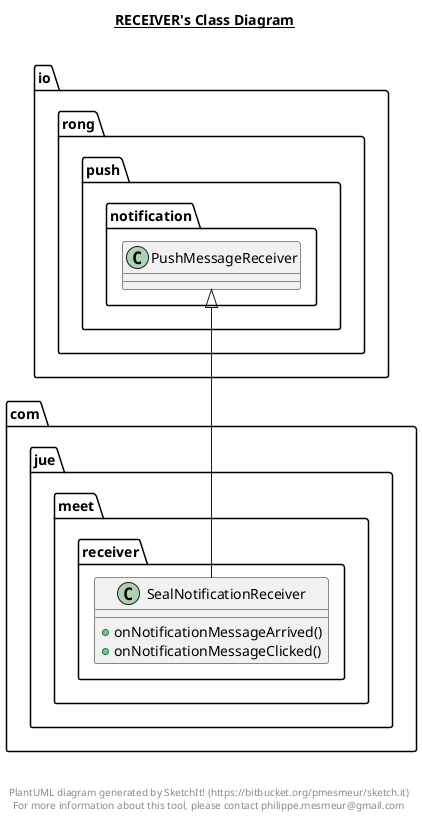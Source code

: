 @startuml

title __RECEIVER's Class Diagram__\n

  namespace com.jue.meet {
    namespace receiver {
      class com.jue.meet.receiver.SealNotificationReceiver {
          + onNotificationMessageArrived()
          + onNotificationMessageClicked()
      }
    }
  }
  

  com.jue.meet.receiver.SealNotificationReceiver -up-|> io.rong.push.notification.PushMessageReceiver


right footer


PlantUML diagram generated by SketchIt! (https://bitbucket.org/pmesmeur/sketch.it)
For more information about this tool, please contact philippe.mesmeur@gmail.com
endfooter

@enduml
